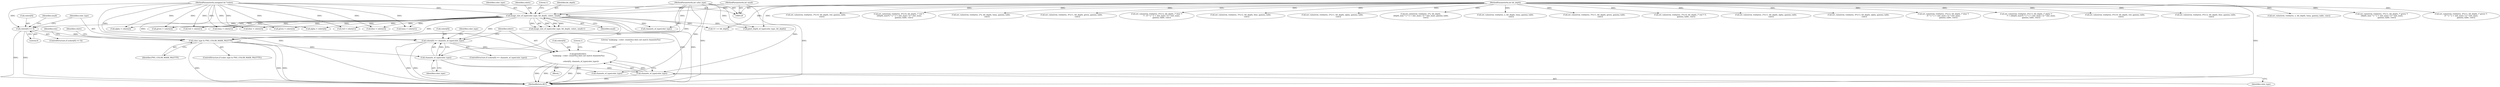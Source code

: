 digraph "0_Android_9d4853418ab2f754c2b63e091c29c5529b8b86ca_14@API" {
"1001045" [label="(Call,fprintf(stderr,\n \"makepng: --color: count(%u) does not match channels(%u)\n\",\n\n          colors[0], channels_of_type(color_type)))"];
"1000148" [label="(Call,image_size_of_type(color_type, bit_depth, colors, small))"];
"1000133" [label="(MethodParameterIn,int color_type)"];
"1000134" [label="(MethodParameterIn,int bit_depth)"];
"1000137" [label="(MethodParameterIn,unsigned int *colors)"];
"1000138" [label="(MethodParameterIn,int small)"];
"1000798" [label="(Call,colors[0] == channels_of_type(color_type))"];
"1000163" [label="(Call,colors[0] == 0)"];
"1000802" [label="(Call,channels_of_type(color_type))"];
"1000788" [label="(Call,color_type & PNG_COLOR_MASK_PALETTE)"];
"1001051" [label="(Call,channels_of_type(color_type))"];
"1000150" [label="(Identifier,bit_depth)"];
"1000539" [label="(Call,set_value(row, rowbytes, 2*x, bit_depth,\n (depth_max * x * 2 + size_max) / (2 * size_max), gamma_table,\n                  conv))"];
"1000137" [label="(MethodParameterIn,unsigned int *colors)"];
"1000972" [label="(Call,alpha = colors[4])"];
"1001047" [label="(Literal,\"makepng: --color: count(%u) does not match channels(%u)\n\")"];
"1000805" [label="(Call,channels_of_type(color_type))"];
"1000452" [label="(Call,channels_of_type(color_type))"];
"1000149" [label="(Identifier,color_type)"];
"1000151" [label="(Identifier,colors)"];
"1001044" [label="(Block,)"];
"1000147" [label="(Call,image_size_of_type(color_type, bit_depth, colors, small)-1)"];
"1000153" [label="(Literal,1)"];
"1000838" [label="(Call,luma = colors[1])"];
"1000892" [label="(Call,green = colors[2])"];
"1000826" [label="(Call,set_value(row, rowbytes, x, bit_depth, luma, gamma_table,\n                     conv))"];
"1000162" [label="(ControlStructure,if (colors[0] == 0))"];
"1000926" [label="(Call,set_value(row, rowbytes, 3*x+1, bit_depth, green, gamma_table,\n                     conv))"];
"1000167" [label="(Literal,0)"];
"1000599" [label="(Call,set_value(row, rowbytes, 3*x+0, bit_depth, /* red */ Y,\n                     gamma_table, conv))"];
"1000960" [label="(Call,green = colors[2])"];
"1001048" [label="(Call,colors[0])"];
"1000164" [label="(Call,colors[0])"];
"1000559" [label="(Call,set_value(row, rowbytes, 2*x+1, bit_depth, alpha, gamma_table,\n                  conv))"];
"1000799" [label="(Call,colors[0])"];
"1000806" [label="(Identifier,color_type)"];
"1000803" [label="(Identifier,color_type)"];
"1000152" [label="(Identifier,small)"];
"1001024" [label="(Call,set_value(row, rowbytes, 4*x+3, bit_depth, alpha, gamma_table,\n                     conv))"];
"1000787" [label="(ControlStructure,if (color_type & PNG_COLOR_MASK_PALETTE))"];
"1000898" [label="(Call,blue = colors[3])"];
"1001057" [label="(MethodReturn,RET)"];
"1000633" [label="(Call,set_value(row, rowbytes, 3*x+2, bit_depth, /* blue */\n (Y * x * 2 + size_max) / (2 * size_max),\n                  gamma_table, conv))"];
"1000753" [label="(Call,set_value(row, rowbytes, 4*x+3, bit_depth, /* alpha */\n                  Y + ((depth_max-Y) * x * 2 + size_max) / (2 * size_max),\n                  gamma_table, conv))"];
"1000988" [label="(Call,set_value(row, rowbytes, 4*x+0, bit_depth, red, gamma_table,\n                     conv))"];
"1001012" [label="(Call,set_value(row, rowbytes, 4*x+2, bit_depth, blue, gamma_table,\n                     conv))"];
"1001045" [label="(Call,fprintf(stderr,\n \"makepng: --color: count(%u) does not match channels(%u)\n\",\n\n          colors[0], channels_of_type(color_type)))"];
"1001054" [label="(Literal,1)"];
"1000163" [label="(Call,colors[0] == 0)"];
"1001052" [label="(Identifier,color_type)"];
"1000844" [label="(Call,alpha = colors[2])"];
"1000797" [label="(ControlStructure,if (colors[0] == channels_of_type(color_type)))"];
"1000789" [label="(Identifier,color_type)"];
"1000793" [label="(Identifier,row)"];
"1000503" [label="(Call,set_value(row, rowbytes, x, bit_depth, luma, gamma_table, conv))"];
"1000966" [label="(Call,blue = colors[3])"];
"1001046" [label="(Identifier,stderr)"];
"1000148" [label="(Call,image_size_of_type(color_type, bit_depth, colors, small))"];
"1000133" [label="(MethodParameterIn,int color_type)"];
"1000158" [label="(Call,1U << bit_depth)"];
"1000611" [label="(Call,set_value(row, rowbytes, 3*x+1, bit_depth, /* green */\n (depth_max * x * 2 + size_max) / (2 * size_max),\n                  gamma_table, conv))"];
"1000138" [label="(MethodParameterIn,int small)"];
"1000788" [label="(Call,color_type & PNG_COLOR_MASK_PALETTE)"];
"1000798" [label="(Call,colors[0] == channels_of_type(color_type))"];
"1000707" [label="(Call,set_value(row, rowbytes, 4*x+1, bit_depth, /* green */\n (Y * x * 2 + size_max) / (2 * size_max),\n                  gamma_table, conv))"];
"1000134" [label="(MethodParameterIn,int bit_depth)"];
"1000914" [label="(Call,set_value(row, rowbytes, 3*x+0, bit_depth, red, gamma_table,\n                     conv))"];
"1000683" [label="(Call,set_value(row, rowbytes, 4*x+0, bit_depth, /* red */\n ((depth_max-Y) * x * 2 + size_max) / (2 * size_max),\n                  gamma_table, conv))"];
"1000860" [label="(Call,set_value(row, rowbytes, 2*x, bit_depth, luma, gamma_table,\n                     conv))"];
"1001000" [label="(Call,set_value(row, rowbytes, 4*x+1, bit_depth, green, gamma_table,\n                     conv))"];
"1000802" [label="(Call,channels_of_type(color_type))"];
"1000169" [label="(Identifier,small)"];
"1000729" [label="(Call,set_value(row, rowbytes, 4*x+2, bit_depth, /* blue */\n                  Y - (Y * x * 2 + size_max) / (2 * size_max),\n                  gamma_table, conv))"];
"1000954" [label="(Call,red = colors[1])"];
"1000938" [label="(Call,set_value(row, rowbytes, 3*x+2, bit_depth, blue, gamma_table,\n                     conv))"];
"1000870" [label="(Call,set_value(row, rowbytes, 2*x+1, bit_depth, alpha, gamma_table,\n                     conv))"];
"1000790" [label="(Identifier,PNG_COLOR_MASK_PALETTE)"];
"1000886" [label="(Call,red = colors[1])"];
"1000811" [label="(Call,luma = colors[1])"];
"1000800" [label="(Identifier,colors)"];
"1001051" [label="(Call,channels_of_type(color_type))"];
"1000174" [label="(Call,pixel_depth_of_type(color_type, bit_depth))"];
"1001045" -> "1001044"  [label="AST: "];
"1001045" -> "1001051"  [label="CFG: "];
"1001046" -> "1001045"  [label="AST: "];
"1001047" -> "1001045"  [label="AST: "];
"1001048" -> "1001045"  [label="AST: "];
"1001051" -> "1001045"  [label="AST: "];
"1001054" -> "1001045"  [label="CFG: "];
"1001045" -> "1001057"  [label="DDG: "];
"1001045" -> "1001057"  [label="DDG: "];
"1001045" -> "1001057"  [label="DDG: "];
"1001045" -> "1001057"  [label="DDG: "];
"1000148" -> "1001045"  [label="DDG: "];
"1000798" -> "1001045"  [label="DDG: "];
"1000137" -> "1001045"  [label="DDG: "];
"1001051" -> "1001045"  [label="DDG: "];
"1000148" -> "1000147"  [label="AST: "];
"1000148" -> "1000152"  [label="CFG: "];
"1000149" -> "1000148"  [label="AST: "];
"1000150" -> "1000148"  [label="AST: "];
"1000151" -> "1000148"  [label="AST: "];
"1000152" -> "1000148"  [label="AST: "];
"1000153" -> "1000148"  [label="CFG: "];
"1000148" -> "1001057"  [label="DDG: "];
"1000148" -> "1001057"  [label="DDG: "];
"1000148" -> "1000147"  [label="DDG: "];
"1000148" -> "1000147"  [label="DDG: "];
"1000148" -> "1000147"  [label="DDG: "];
"1000148" -> "1000147"  [label="DDG: "];
"1000133" -> "1000148"  [label="DDG: "];
"1000134" -> "1000148"  [label="DDG: "];
"1000137" -> "1000148"  [label="DDG: "];
"1000138" -> "1000148"  [label="DDG: "];
"1000148" -> "1000158"  [label="DDG: "];
"1000148" -> "1000163"  [label="DDG: "];
"1000148" -> "1000174"  [label="DDG: "];
"1000148" -> "1000452"  [label="DDG: "];
"1000148" -> "1000788"  [label="DDG: "];
"1000148" -> "1000798"  [label="DDG: "];
"1000148" -> "1000811"  [label="DDG: "];
"1000148" -> "1000838"  [label="DDG: "];
"1000148" -> "1000844"  [label="DDG: "];
"1000148" -> "1000886"  [label="DDG: "];
"1000148" -> "1000892"  [label="DDG: "];
"1000148" -> "1000898"  [label="DDG: "];
"1000148" -> "1000954"  [label="DDG: "];
"1000148" -> "1000960"  [label="DDG: "];
"1000148" -> "1000966"  [label="DDG: "];
"1000148" -> "1000972"  [label="DDG: "];
"1000133" -> "1000129"  [label="AST: "];
"1000133" -> "1001057"  [label="DDG: "];
"1000133" -> "1000174"  [label="DDG: "];
"1000133" -> "1000452"  [label="DDG: "];
"1000133" -> "1000788"  [label="DDG: "];
"1000133" -> "1000802"  [label="DDG: "];
"1000133" -> "1000805"  [label="DDG: "];
"1000133" -> "1001051"  [label="DDG: "];
"1000134" -> "1000129"  [label="AST: "];
"1000134" -> "1001057"  [label="DDG: "];
"1000134" -> "1000158"  [label="DDG: "];
"1000134" -> "1000174"  [label="DDG: "];
"1000134" -> "1000503"  [label="DDG: "];
"1000134" -> "1000539"  [label="DDG: "];
"1000134" -> "1000559"  [label="DDG: "];
"1000134" -> "1000599"  [label="DDG: "];
"1000134" -> "1000611"  [label="DDG: "];
"1000134" -> "1000633"  [label="DDG: "];
"1000134" -> "1000683"  [label="DDG: "];
"1000134" -> "1000707"  [label="DDG: "];
"1000134" -> "1000729"  [label="DDG: "];
"1000134" -> "1000753"  [label="DDG: "];
"1000134" -> "1000826"  [label="DDG: "];
"1000134" -> "1000860"  [label="DDG: "];
"1000134" -> "1000870"  [label="DDG: "];
"1000134" -> "1000914"  [label="DDG: "];
"1000134" -> "1000926"  [label="DDG: "];
"1000134" -> "1000938"  [label="DDG: "];
"1000134" -> "1000988"  [label="DDG: "];
"1000134" -> "1001000"  [label="DDG: "];
"1000134" -> "1001012"  [label="DDG: "];
"1000134" -> "1001024"  [label="DDG: "];
"1000137" -> "1000129"  [label="AST: "];
"1000137" -> "1001057"  [label="DDG: "];
"1000137" -> "1000163"  [label="DDG: "];
"1000137" -> "1000798"  [label="DDG: "];
"1000137" -> "1000811"  [label="DDG: "];
"1000137" -> "1000838"  [label="DDG: "];
"1000137" -> "1000844"  [label="DDG: "];
"1000137" -> "1000886"  [label="DDG: "];
"1000137" -> "1000892"  [label="DDG: "];
"1000137" -> "1000898"  [label="DDG: "];
"1000137" -> "1000954"  [label="DDG: "];
"1000137" -> "1000960"  [label="DDG: "];
"1000137" -> "1000966"  [label="DDG: "];
"1000137" -> "1000972"  [label="DDG: "];
"1000138" -> "1000129"  [label="AST: "];
"1000138" -> "1001057"  [label="DDG: "];
"1000798" -> "1000797"  [label="AST: "];
"1000798" -> "1000802"  [label="CFG: "];
"1000799" -> "1000798"  [label="AST: "];
"1000802" -> "1000798"  [label="AST: "];
"1000806" -> "1000798"  [label="CFG: "];
"1001046" -> "1000798"  [label="CFG: "];
"1000798" -> "1001057"  [label="DDG: "];
"1000798" -> "1001057"  [label="DDG: "];
"1000163" -> "1000798"  [label="DDG: "];
"1000802" -> "1000798"  [label="DDG: "];
"1000163" -> "1000162"  [label="AST: "];
"1000163" -> "1000167"  [label="CFG: "];
"1000164" -> "1000163"  [label="AST: "];
"1000167" -> "1000163"  [label="AST: "];
"1000169" -> "1000163"  [label="CFG: "];
"1000789" -> "1000163"  [label="CFG: "];
"1000163" -> "1001057"  [label="DDG: "];
"1000163" -> "1001057"  [label="DDG: "];
"1000802" -> "1000803"  [label="CFG: "];
"1000803" -> "1000802"  [label="AST: "];
"1000788" -> "1000802"  [label="DDG: "];
"1000802" -> "1000805"  [label="DDG: "];
"1000802" -> "1001051"  [label="DDG: "];
"1000788" -> "1000787"  [label="AST: "];
"1000788" -> "1000790"  [label="CFG: "];
"1000789" -> "1000788"  [label="AST: "];
"1000790" -> "1000788"  [label="AST: "];
"1000793" -> "1000788"  [label="CFG: "];
"1000800" -> "1000788"  [label="CFG: "];
"1000788" -> "1001057"  [label="DDG: "];
"1000788" -> "1001057"  [label="DDG: "];
"1000788" -> "1001057"  [label="DDG: "];
"1001051" -> "1001052"  [label="CFG: "];
"1001052" -> "1001051"  [label="AST: "];
"1001051" -> "1001057"  [label="DDG: "];
}
